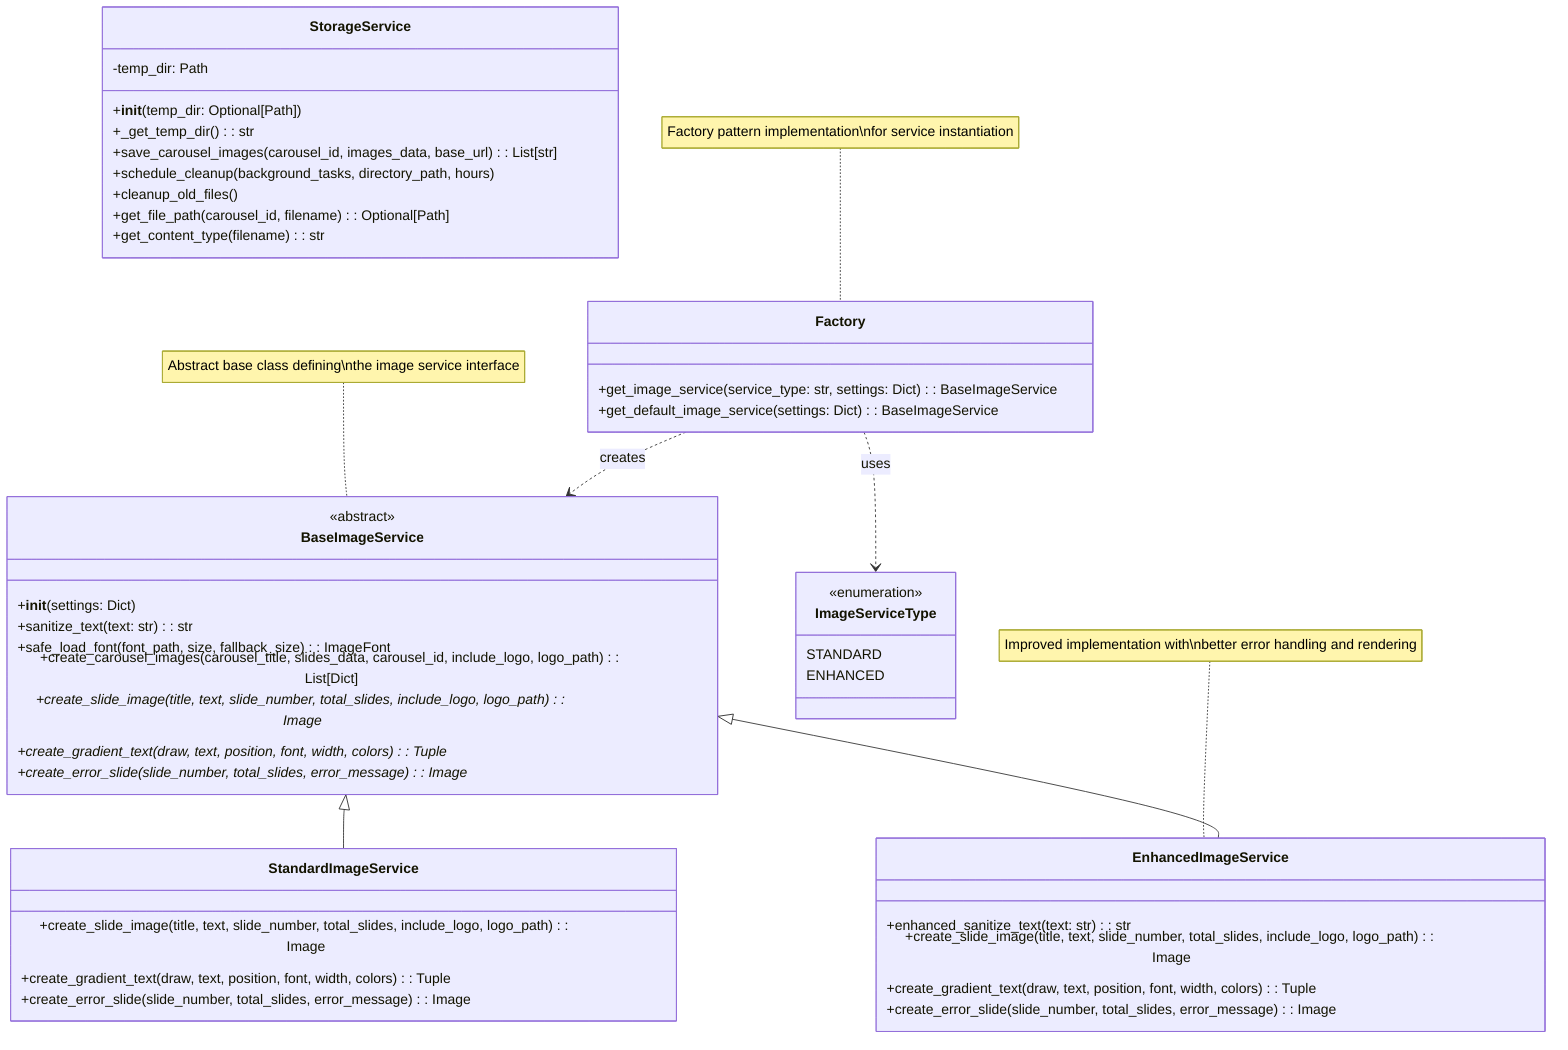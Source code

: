 classDiagram
    class BaseImageService {
        <<abstract>>
        +__init__(settings: Dict)
        +sanitize_text(text: str): str
        +safe_load_font(font_path, size, fallback_size): ImageFont
        +create_carousel_images(carousel_title, slides_data, carousel_id, include_logo, logo_path): List[Dict]
        +create_slide_image(title, text, slide_number, total_slides, include_logo, logo_path)* : Image
        +create_gradient_text(draw, text, position, font, width, colors)* : Tuple
        +create_error_slide(slide_number, total_slides, error_message)* : Image
    }
    
    class StandardImageService {
        +create_slide_image(title, text, slide_number, total_slides, include_logo, logo_path): Image
        +create_gradient_text(draw, text, position, font, width, colors): Tuple
        +create_error_slide(slide_number, total_slides, error_message): Image
    }
    
    class EnhancedImageService {
        +enhanced_sanitize_text(text: str): str
        +create_slide_image(title, text, slide_number, total_slides, include_logo, logo_path): Image
        +create_gradient_text(draw, text, position, font, width, colors): Tuple
        +create_error_slide(slide_number, total_slides, error_message): Image
    }
    
    class ImageServiceType {
        <<enumeration>>
        STANDARD
        ENHANCED
    }
    
    class Factory {
        +get_image_service(service_type: str, settings: Dict): BaseImageService
        +get_default_image_service(settings: Dict): BaseImageService
    }
    
    class StorageService {
        -temp_dir: Path
        +__init__(temp_dir: Optional[Path])
        +_get_temp_dir(): str
        +save_carousel_images(carousel_id, images_data, base_url): List[str]
        +schedule_cleanup(background_tasks, directory_path, hours)
        +cleanup_old_files()
        +get_file_path(carousel_id, filename): Optional[Path]
        +get_content_type(filename): str
    }
    
    BaseImageService <|-- StandardImageService
    BaseImageService <|-- EnhancedImageService
    Factory ..> BaseImageService : creates
    Factory ..> ImageServiceType : uses
    
    note for BaseImageService "Abstract base class defining\nthe image service interface"
    note for EnhancedImageService "Improved implementation with\nbetter error handling and rendering"
    note for Factory "Factory pattern implementation\nfor service instantiation"
